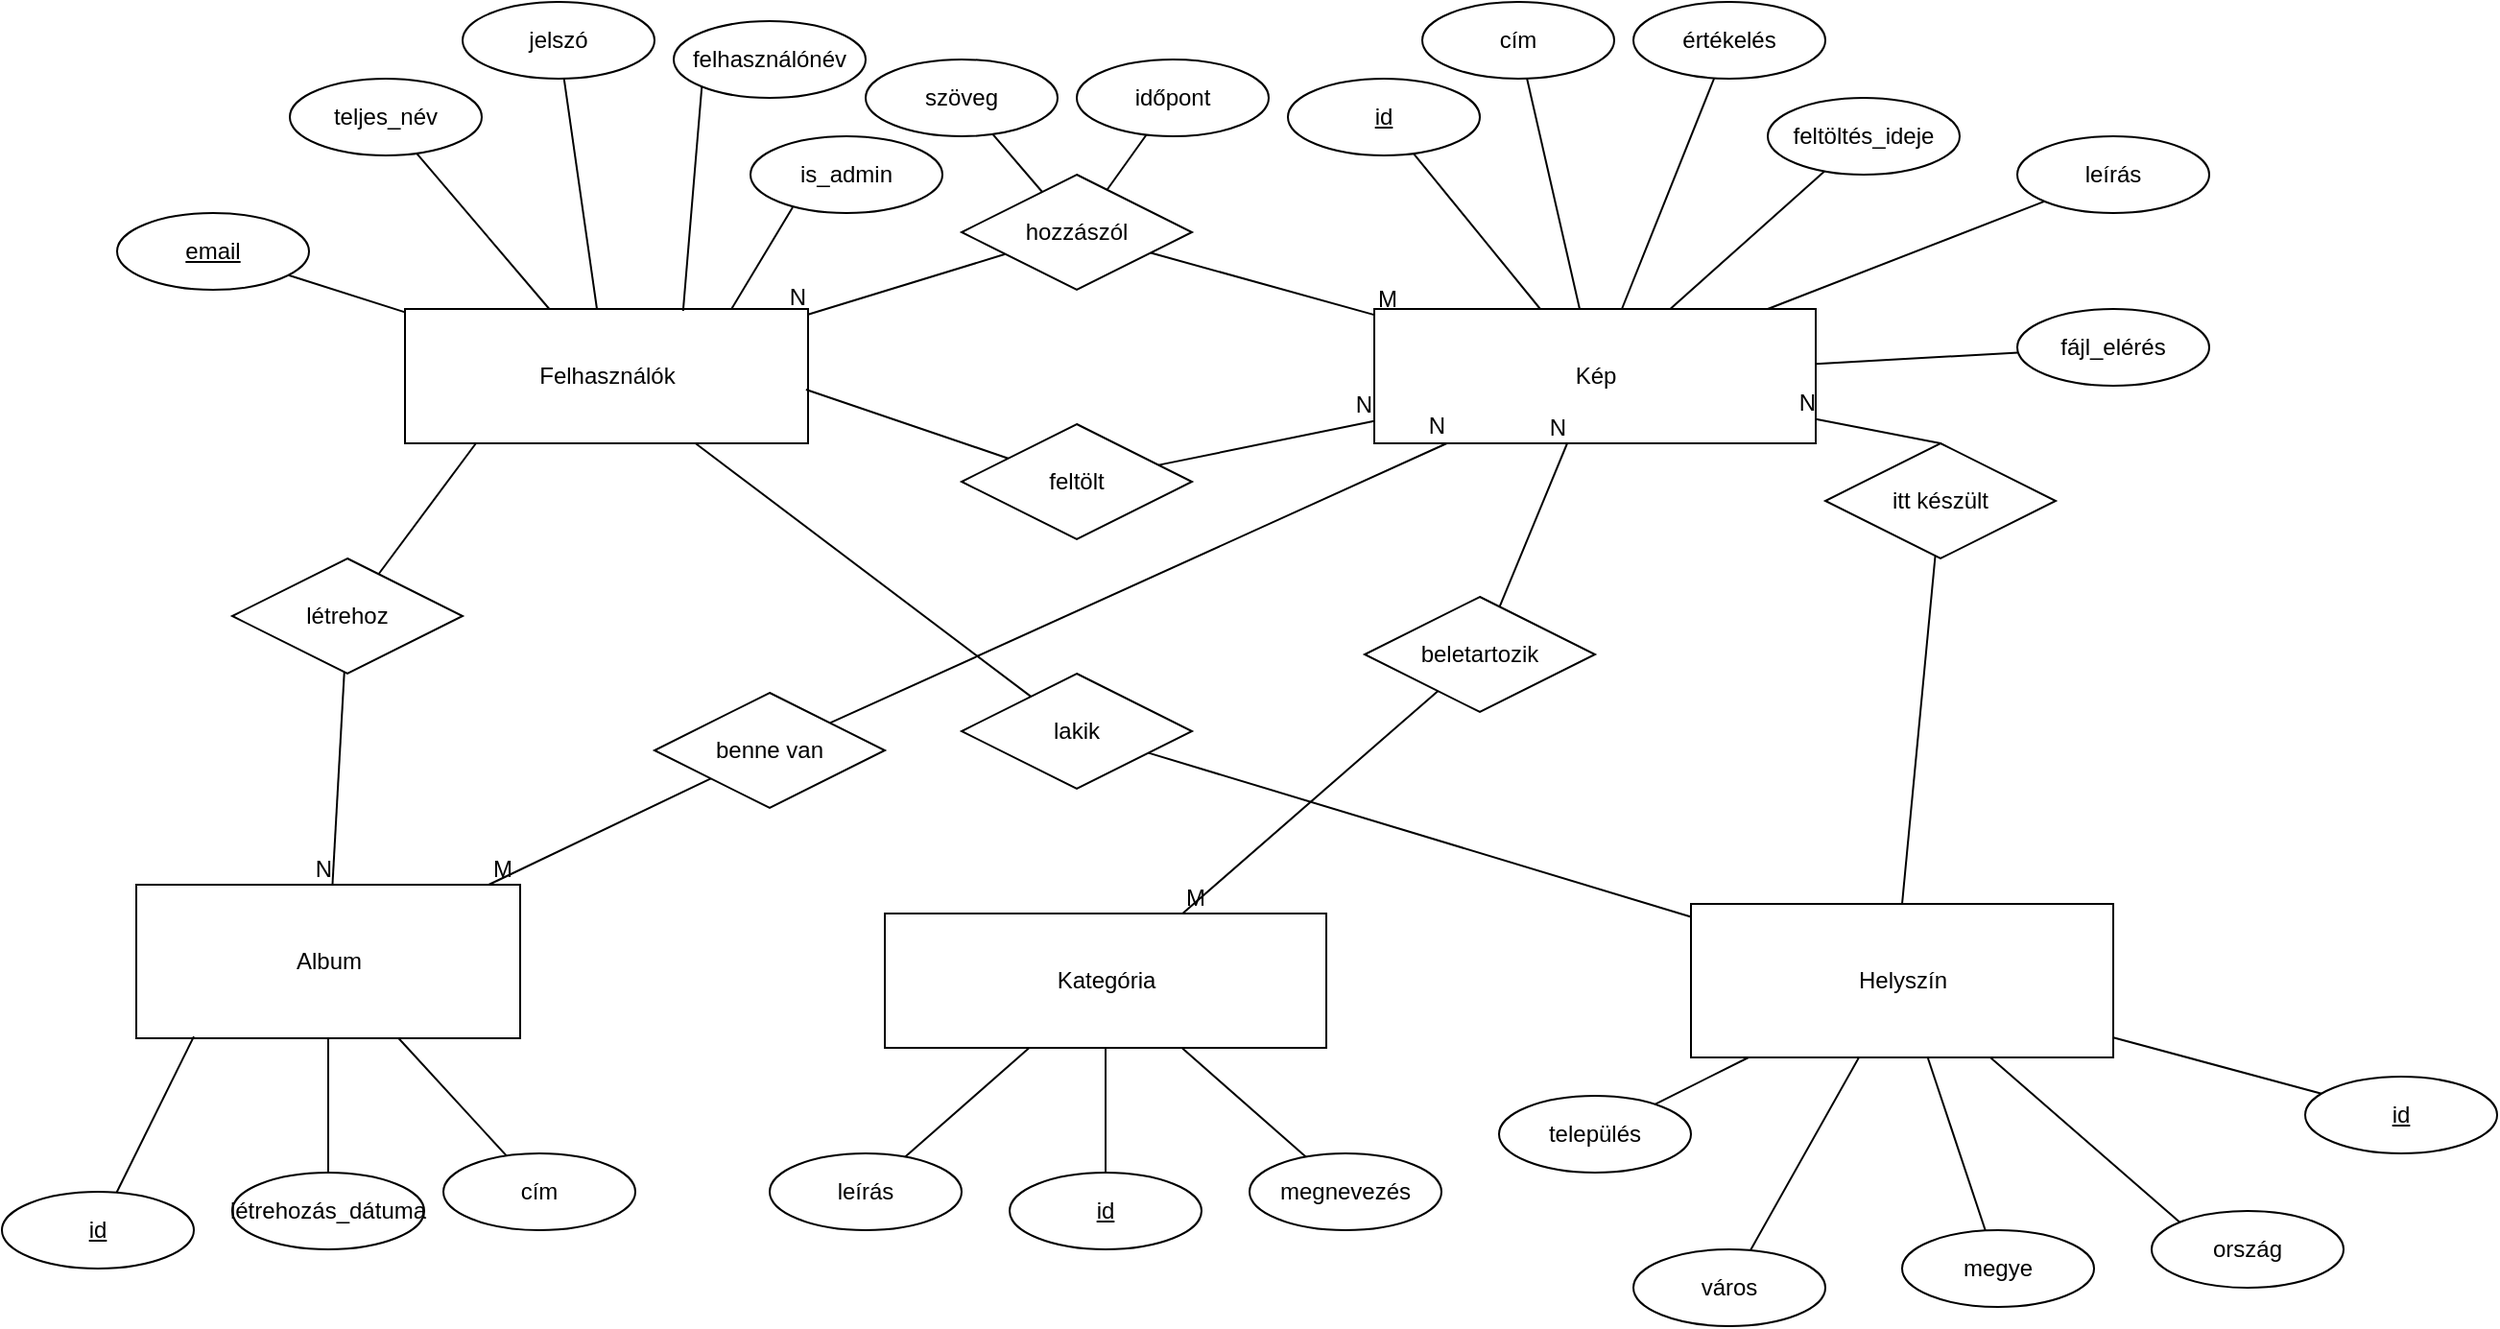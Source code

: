 <mxfile version="20.8.20" type="device"><diagram name="Page-1" id="thrVmSAN4jbyRpzQv5DQ"><mxGraphModel dx="1900" dy="1666" grid="1" gridSize="10" guides="1" tooltips="1" connect="1" arrows="1" fold="1" page="1" pageScale="1" pageWidth="850" pageHeight="1100" math="0" shadow="0"><root><mxCell id="0"/><mxCell id="1" parent="0"/><mxCell id="_pnGclNu3n1Q3kL2Ezug-1" value="Felhasználók" style="html=1;dashed=0;whitespace=wrap;" parent="1" vertex="1"><mxGeometry x="40" y="90" width="210" height="70" as="geometry"/></mxCell><mxCell id="_pnGclNu3n1Q3kL2Ezug-2" value="Album" style="html=1;dashed=0;whitespace=wrap;" parent="1" vertex="1"><mxGeometry x="-100" y="390" width="200" height="80" as="geometry"/></mxCell><mxCell id="_pnGclNu3n1Q3kL2Ezug-3" value="Kép" style="html=1;dashed=0;whitespace=wrap;" parent="1" vertex="1"><mxGeometry x="545" y="90" width="230" height="70" as="geometry"/></mxCell><mxCell id="_pnGclNu3n1Q3kL2Ezug-4" value="Helyszín" style="html=1;dashed=0;whitespace=wrap;" parent="1" vertex="1"><mxGeometry x="710" y="400" width="220" height="80" as="geometry"/></mxCell><mxCell id="_pnGclNu3n1Q3kL2Ezug-5" value="teljes_név" style="ellipse;whiteSpace=wrap;html=1;align=center;" parent="1" vertex="1"><mxGeometry x="-20" y="-30" width="100" height="40" as="geometry"/></mxCell><mxCell id="_pnGclNu3n1Q3kL2Ezug-6" value="jelszó" style="ellipse;whiteSpace=wrap;html=1;align=center;" parent="1" vertex="1"><mxGeometry x="70" y="-70" width="100" height="40" as="geometry"/></mxCell><mxCell id="_pnGclNu3n1Q3kL2Ezug-7" value="felhasználónév" style="ellipse;whiteSpace=wrap;html=1;align=center;" parent="1" vertex="1"><mxGeometry x="180" y="-60" width="100" height="40" as="geometry"/></mxCell><mxCell id="_pnGclNu3n1Q3kL2Ezug-8" value="email" style="ellipse;whiteSpace=wrap;html=1;align=center;fontStyle=4;" parent="1" vertex="1"><mxGeometry x="-110" y="40" width="100" height="40" as="geometry"/></mxCell><mxCell id="_pnGclNu3n1Q3kL2Ezug-10" value="" style="endArrow=none;html=1;rounded=0;" parent="1" source="_pnGclNu3n1Q3kL2Ezug-8" target="_pnGclNu3n1Q3kL2Ezug-1" edge="1"><mxGeometry relative="1" as="geometry"><mxPoint x="-100" y="130" as="sourcePoint"/><mxPoint x="60" y="130" as="targetPoint"/></mxGeometry></mxCell><mxCell id="_pnGclNu3n1Q3kL2Ezug-11" value="" style="endArrow=none;html=1;rounded=0;" parent="1" source="_pnGclNu3n1Q3kL2Ezug-5" target="_pnGclNu3n1Q3kL2Ezug-1" edge="1"><mxGeometry relative="1" as="geometry"><mxPoint x="-10" y="82" as="sourcePoint"/><mxPoint x="50" y="102" as="targetPoint"/></mxGeometry></mxCell><mxCell id="_pnGclNu3n1Q3kL2Ezug-12" value="" style="endArrow=none;html=1;rounded=0;" parent="1" source="_pnGclNu3n1Q3kL2Ezug-6" target="_pnGclNu3n1Q3kL2Ezug-1" edge="1"><mxGeometry relative="1" as="geometry"><mxPoint x="56" y="19" as="sourcePoint"/><mxPoint x="125" y="100" as="targetPoint"/></mxGeometry></mxCell><mxCell id="_pnGclNu3n1Q3kL2Ezug-13" value="" style="endArrow=none;html=1;rounded=0;exitX=0;exitY=1;exitDx=0;exitDy=0;entryX=0.69;entryY=0.014;entryDx=0;entryDy=0;entryPerimeter=0;" parent="1" source="_pnGclNu3n1Q3kL2Ezug-7" target="_pnGclNu3n1Q3kL2Ezug-1" edge="1"><mxGeometry relative="1" as="geometry"><mxPoint x="168" y="20" as="sourcePoint"/><mxPoint x="159" y="100" as="targetPoint"/></mxGeometry></mxCell><mxCell id="_pnGclNu3n1Q3kL2Ezug-14" value="cím" style="ellipse;whiteSpace=wrap;html=1;align=center;" parent="1" vertex="1"><mxGeometry x="570" y="-70" width="100" height="40" as="geometry"/></mxCell><mxCell id="_pnGclNu3n1Q3kL2Ezug-15" value="értékelés" style="ellipse;whiteSpace=wrap;html=1;align=center;" parent="1" vertex="1"><mxGeometry x="680" y="-70" width="100" height="40" as="geometry"/></mxCell><mxCell id="_pnGclNu3n1Q3kL2Ezug-16" value="feltöltés_ideje" style="ellipse;whiteSpace=wrap;html=1;align=center;" parent="1" vertex="1"><mxGeometry x="750" y="-20" width="100" height="40" as="geometry"/></mxCell><mxCell id="_pnGclNu3n1Q3kL2Ezug-17" value="leírás" style="ellipse;whiteSpace=wrap;html=1;align=center;" parent="1" vertex="1"><mxGeometry x="880" width="100" height="40" as="geometry"/></mxCell><mxCell id="_pnGclNu3n1Q3kL2Ezug-18" value="id" style="ellipse;whiteSpace=wrap;html=1;align=center;fontStyle=4;" parent="1" vertex="1"><mxGeometry x="500" y="-30" width="100" height="40" as="geometry"/></mxCell><mxCell id="_pnGclNu3n1Q3kL2Ezug-19" value="" style="endArrow=none;html=1;rounded=0;" parent="1" source="_pnGclNu3n1Q3kL2Ezug-3" target="_pnGclNu3n1Q3kL2Ezug-16" edge="1"><mxGeometry relative="1" as="geometry"><mxPoint x="340" y="230" as="sourcePoint"/><mxPoint x="500" y="230" as="targetPoint"/></mxGeometry></mxCell><mxCell id="_pnGclNu3n1Q3kL2Ezug-20" value="" style="endArrow=none;html=1;rounded=0;" parent="1" source="_pnGclNu3n1Q3kL2Ezug-3" target="_pnGclNu3n1Q3kL2Ezug-15" edge="1"><mxGeometry relative="1" as="geometry"><mxPoint x="340" y="230" as="sourcePoint"/><mxPoint x="500" y="230" as="targetPoint"/></mxGeometry></mxCell><mxCell id="_pnGclNu3n1Q3kL2Ezug-21" value="" style="endArrow=none;html=1;rounded=0;" parent="1" source="_pnGclNu3n1Q3kL2Ezug-3" target="_pnGclNu3n1Q3kL2Ezug-14" edge="1"><mxGeometry relative="1" as="geometry"><mxPoint x="340" y="230" as="sourcePoint"/><mxPoint x="500" y="230" as="targetPoint"/></mxGeometry></mxCell><mxCell id="_pnGclNu3n1Q3kL2Ezug-22" value="" style="endArrow=none;html=1;rounded=0;" parent="1" source="_pnGclNu3n1Q3kL2Ezug-3" target="_pnGclNu3n1Q3kL2Ezug-18" edge="1"><mxGeometry relative="1" as="geometry"><mxPoint x="340" y="230" as="sourcePoint"/><mxPoint x="500" y="230" as="targetPoint"/></mxGeometry></mxCell><mxCell id="_pnGclNu3n1Q3kL2Ezug-23" value="" style="endArrow=none;html=1;rounded=0;" parent="1" source="_pnGclNu3n1Q3kL2Ezug-3" target="_pnGclNu3n1Q3kL2Ezug-17" edge="1"><mxGeometry relative="1" as="geometry"><mxPoint x="699" y="100" as="sourcePoint"/><mxPoint x="747" y="29" as="targetPoint"/></mxGeometry></mxCell><mxCell id="_pnGclNu3n1Q3kL2Ezug-24" value="id" style="ellipse;whiteSpace=wrap;html=1;align=center;fontStyle=4;" parent="1" vertex="1"><mxGeometry x="1030" y="490" width="100" height="40" as="geometry"/></mxCell><mxCell id="_pnGclNu3n1Q3kL2Ezug-25" value="város" style="ellipse;whiteSpace=wrap;html=1;align=center;" parent="1" vertex="1"><mxGeometry x="680" y="580" width="100" height="40" as="geometry"/></mxCell><mxCell id="_pnGclNu3n1Q3kL2Ezug-26" value="település" style="ellipse;whiteSpace=wrap;html=1;align=center;" parent="1" vertex="1"><mxGeometry x="610" y="500" width="100" height="40" as="geometry"/></mxCell><mxCell id="_pnGclNu3n1Q3kL2Ezug-27" value="megye" style="ellipse;whiteSpace=wrap;html=1;align=center;" parent="1" vertex="1"><mxGeometry x="820" y="570" width="100" height="40" as="geometry"/></mxCell><mxCell id="_pnGclNu3n1Q3kL2Ezug-28" value="ország" style="ellipse;whiteSpace=wrap;html=1;align=center;" parent="1" vertex="1"><mxGeometry x="950" y="560" width="100" height="40" as="geometry"/></mxCell><mxCell id="_pnGclNu3n1Q3kL2Ezug-29" value="" style="endArrow=none;html=1;rounded=0;" parent="1" source="_pnGclNu3n1Q3kL2Ezug-4" target="_pnGclNu3n1Q3kL2Ezug-26" edge="1"><mxGeometry relative="1" as="geometry"><mxPoint x="500" y="490" as="sourcePoint"/><mxPoint x="660" y="490" as="targetPoint"/></mxGeometry></mxCell><mxCell id="_pnGclNu3n1Q3kL2Ezug-30" value="" style="endArrow=none;html=1;rounded=0;" parent="1" source="_pnGclNu3n1Q3kL2Ezug-4" target="_pnGclNu3n1Q3kL2Ezug-25" edge="1"><mxGeometry relative="1" as="geometry"><mxPoint x="750" y="490" as="sourcePoint"/><mxPoint x="701" y="514" as="targetPoint"/></mxGeometry></mxCell><mxCell id="_pnGclNu3n1Q3kL2Ezug-31" value="" style="endArrow=none;html=1;rounded=0;" parent="1" source="_pnGclNu3n1Q3kL2Ezug-4" target="_pnGclNu3n1Q3kL2Ezug-27" edge="1"><mxGeometry relative="1" as="geometry"><mxPoint x="760" y="500" as="sourcePoint"/><mxPoint x="711" y="524" as="targetPoint"/></mxGeometry></mxCell><mxCell id="_pnGclNu3n1Q3kL2Ezug-32" value="" style="endArrow=none;html=1;rounded=0;entryX=0;entryY=0;entryDx=0;entryDy=0;" parent="1" source="_pnGclNu3n1Q3kL2Ezug-4" target="_pnGclNu3n1Q3kL2Ezug-28" edge="1"><mxGeometry relative="1" as="geometry"><mxPoint x="770" y="510" as="sourcePoint"/><mxPoint x="721" y="534" as="targetPoint"/></mxGeometry></mxCell><mxCell id="_pnGclNu3n1Q3kL2Ezug-33" value="" style="endArrow=none;html=1;rounded=0;" parent="1" source="_pnGclNu3n1Q3kL2Ezug-4" target="_pnGclNu3n1Q3kL2Ezug-24" edge="1"><mxGeometry relative="1" as="geometry"><mxPoint x="780" y="520" as="sourcePoint"/><mxPoint x="731" y="544" as="targetPoint"/></mxGeometry></mxCell><mxCell id="_pnGclNu3n1Q3kL2Ezug-34" value="id" style="ellipse;whiteSpace=wrap;html=1;align=center;fontStyle=4;" parent="1" vertex="1"><mxGeometry x="-170" y="550" width="100" height="40" as="geometry"/></mxCell><mxCell id="_pnGclNu3n1Q3kL2Ezug-35" value="létrehozás_dátuma" style="ellipse;whiteSpace=wrap;html=1;align=center;" parent="1" vertex="1"><mxGeometry x="-50" y="540" width="100" height="40" as="geometry"/></mxCell><mxCell id="_pnGclNu3n1Q3kL2Ezug-36" value="cím" style="ellipse;whiteSpace=wrap;html=1;align=center;" parent="1" vertex="1"><mxGeometry x="60" y="530" width="100" height="40" as="geometry"/></mxCell><mxCell id="_pnGclNu3n1Q3kL2Ezug-37" value="" style="endArrow=none;html=1;rounded=0;" parent="1" source="_pnGclNu3n1Q3kL2Ezug-36" target="_pnGclNu3n1Q3kL2Ezug-2" edge="1"><mxGeometry relative="1" as="geometry"><mxPoint x="200" y="470" as="sourcePoint"/><mxPoint x="360" y="470" as="targetPoint"/></mxGeometry></mxCell><mxCell id="_pnGclNu3n1Q3kL2Ezug-38" value="" style="endArrow=none;html=1;rounded=0;entryX=0.15;entryY=0.988;entryDx=0;entryDy=0;entryPerimeter=0;" parent="1" source="_pnGclNu3n1Q3kL2Ezug-34" target="_pnGclNu3n1Q3kL2Ezug-2" edge="1"><mxGeometry relative="1" as="geometry"><mxPoint x="103" y="541" as="sourcePoint"/><mxPoint x="47" y="480" as="targetPoint"/></mxGeometry></mxCell><mxCell id="_pnGclNu3n1Q3kL2Ezug-39" value="" style="endArrow=none;html=1;rounded=0;" parent="1" source="_pnGclNu3n1Q3kL2Ezug-35" target="_pnGclNu3n1Q3kL2Ezug-2" edge="1"><mxGeometry relative="1" as="geometry"><mxPoint x="113" y="551" as="sourcePoint"/><mxPoint x="57" y="490" as="targetPoint"/></mxGeometry></mxCell><mxCell id="_pnGclNu3n1Q3kL2Ezug-40" value="Kategória" style="html=1;dashed=0;whitespace=wrap;" parent="1" vertex="1"><mxGeometry x="290" y="405" width="230" height="70" as="geometry"/></mxCell><mxCell id="_pnGclNu3n1Q3kL2Ezug-41" value="id" style="ellipse;whiteSpace=wrap;html=1;align=center;fontStyle=4;" parent="1" vertex="1"><mxGeometry x="355" y="540" width="100" height="40" as="geometry"/></mxCell><mxCell id="_pnGclNu3n1Q3kL2Ezug-43" value="megnevezés" style="ellipse;whiteSpace=wrap;html=1;align=center;" parent="1" vertex="1"><mxGeometry x="480" y="530" width="100" height="40" as="geometry"/></mxCell><mxCell id="_pnGclNu3n1Q3kL2Ezug-44" value="leírás" style="ellipse;whiteSpace=wrap;html=1;align=center;" parent="1" vertex="1"><mxGeometry x="230" y="530" width="100" height="40" as="geometry"/></mxCell><mxCell id="_pnGclNu3n1Q3kL2Ezug-45" value="" style="endArrow=none;html=1;rounded=0;" parent="1" source="_pnGclNu3n1Q3kL2Ezug-40" target="_pnGclNu3n1Q3kL2Ezug-43" edge="1"><mxGeometry relative="1" as="geometry"><mxPoint x="340" y="490" as="sourcePoint"/><mxPoint x="500" y="490" as="targetPoint"/></mxGeometry></mxCell><mxCell id="_pnGclNu3n1Q3kL2Ezug-46" value="" style="endArrow=none;html=1;rounded=0;" parent="1" source="_pnGclNu3n1Q3kL2Ezug-41" target="_pnGclNu3n1Q3kL2Ezug-40" edge="1"><mxGeometry relative="1" as="geometry"><mxPoint x="340" y="490" as="sourcePoint"/><mxPoint x="500" y="490" as="targetPoint"/></mxGeometry></mxCell><mxCell id="_pnGclNu3n1Q3kL2Ezug-47" value="" style="endArrow=none;html=1;rounded=0;" parent="1" source="_pnGclNu3n1Q3kL2Ezug-44" target="_pnGclNu3n1Q3kL2Ezug-40" edge="1"><mxGeometry relative="1" as="geometry"><mxPoint x="340" y="490" as="sourcePoint"/><mxPoint x="500" y="490" as="targetPoint"/></mxGeometry></mxCell><mxCell id="_pnGclNu3n1Q3kL2Ezug-95" value="" style="endArrow=none;html=1;rounded=0;startArrow=none;" parent="1" source="_pnGclNu3n1Q3kL2Ezug-94" target="_pnGclNu3n1Q3kL2Ezug-3" edge="1"><mxGeometry relative="1" as="geometry"><mxPoint x="340" y="350" as="sourcePoint"/><mxPoint x="500" y="350" as="targetPoint"/></mxGeometry></mxCell><mxCell id="_pnGclNu3n1Q3kL2Ezug-97" value="N" style="resizable=0;html=1;align=right;verticalAlign=bottom;" parent="_pnGclNu3n1Q3kL2Ezug-95" connectable="0" vertex="1"><mxGeometry x="1" relative="1" as="geometry"/></mxCell><mxCell id="_pnGclNu3n1Q3kL2Ezug-98" value="" style="endArrow=none;html=1;rounded=0;" parent="1" source="_pnGclNu3n1Q3kL2Ezug-40" target="_pnGclNu3n1Q3kL2Ezug-94" edge="1"><mxGeometry relative="1" as="geometry"><mxPoint x="434" y="405" as="sourcePoint"/><mxPoint x="636" y="160" as="targetPoint"/></mxGeometry></mxCell><mxCell id="_pnGclNu3n1Q3kL2Ezug-99" value="M" style="resizable=0;html=1;align=left;verticalAlign=bottom;" parent="_pnGclNu3n1Q3kL2Ezug-98" connectable="0" vertex="1"><mxGeometry x="-1" relative="1" as="geometry"/></mxCell><mxCell id="_pnGclNu3n1Q3kL2Ezug-94" value="beletartozik" style="shape=rhombus;perimeter=rhombusPerimeter;whiteSpace=wrap;html=1;align=center;" parent="1" vertex="1"><mxGeometry x="540" y="240" width="120" height="60" as="geometry"/></mxCell><mxCell id="_pnGclNu3n1Q3kL2Ezug-102" value="" style="endArrow=none;html=1;rounded=0;startArrow=none;" parent="1" source="_pnGclNu3n1Q3kL2Ezug-101" target="_pnGclNu3n1Q3kL2Ezug-4" edge="1"><mxGeometry relative="1" as="geometry"><mxPoint x="230" y="210" as="sourcePoint"/><mxPoint x="390" y="210" as="targetPoint"/></mxGeometry></mxCell><mxCell id="_pnGclNu3n1Q3kL2Ezug-103" value="" style="endArrow=none;html=1;rounded=0;" parent="1" source="_pnGclNu3n1Q3kL2Ezug-1" target="_pnGclNu3n1Q3kL2Ezug-101" edge="1"><mxGeometry relative="1" as="geometry"><mxPoint x="220" y="160" as="sourcePoint"/><mxPoint x="734" y="400" as="targetPoint"/></mxGeometry></mxCell><mxCell id="_pnGclNu3n1Q3kL2Ezug-101" value="lakik" style="shape=rhombus;perimeter=rhombusPerimeter;whiteSpace=wrap;html=1;align=center;" parent="1" vertex="1"><mxGeometry x="330" y="280" width="120" height="60" as="geometry"/></mxCell><mxCell id="_pnGclNu3n1Q3kL2Ezug-104" value="" style="endArrow=none;html=1;rounded=0;exitX=0.5;exitY=0;exitDx=0;exitDy=0;startArrow=none;" parent="1" source="_pnGclNu3n1Q3kL2Ezug-89" target="_pnGclNu3n1Q3kL2Ezug-3" edge="1"><mxGeometry relative="1" as="geometry"><mxPoint x="340" y="350" as="sourcePoint"/><mxPoint x="500" y="350" as="targetPoint"/></mxGeometry></mxCell><mxCell id="_pnGclNu3n1Q3kL2Ezug-105" value="N" style="resizable=0;html=1;align=right;verticalAlign=bottom;" parent="_pnGclNu3n1Q3kL2Ezug-104" connectable="0" vertex="1"><mxGeometry x="1" relative="1" as="geometry"/></mxCell><mxCell id="_pnGclNu3n1Q3kL2Ezug-108" value="" style="endArrow=none;html=1;rounded=0;exitX=0.5;exitY=0;exitDx=0;exitDy=0;" parent="1" source="_pnGclNu3n1Q3kL2Ezug-4" target="_pnGclNu3n1Q3kL2Ezug-89" edge="1"><mxGeometry relative="1" as="geometry"><mxPoint x="820" y="400" as="sourcePoint"/><mxPoint x="685" y="160" as="targetPoint"/></mxGeometry></mxCell><mxCell id="_pnGclNu3n1Q3kL2Ezug-89" value="itt készült" style="shape=rhombus;perimeter=rhombusPerimeter;whiteSpace=wrap;html=1;align=center;" parent="1" vertex="1"><mxGeometry x="780" y="160" width="120" height="60" as="geometry"/></mxCell><mxCell id="_pnGclNu3n1Q3kL2Ezug-110" value="" style="endArrow=none;html=1;rounded=0;startArrow=none;" parent="1" source="_pnGclNu3n1Q3kL2Ezug-56" target="_pnGclNu3n1Q3kL2Ezug-3" edge="1"><mxGeometry relative="1" as="geometry"><mxPoint x="340" y="350" as="sourcePoint"/><mxPoint x="500" y="350" as="targetPoint"/></mxGeometry></mxCell><mxCell id="_pnGclNu3n1Q3kL2Ezug-111" value="N" style="resizable=0;html=1;align=right;verticalAlign=bottom;" parent="_pnGclNu3n1Q3kL2Ezug-110" connectable="0" vertex="1"><mxGeometry x="1" relative="1" as="geometry"/></mxCell><mxCell id="_pnGclNu3n1Q3kL2Ezug-114" value="" style="endArrow=none;html=1;rounded=0;startArrow=none;" parent="1" source="_pnGclNu3n1Q3kL2Ezug-61" target="_pnGclNu3n1Q3kL2Ezug-2" edge="1"><mxGeometry relative="1" as="geometry"><mxPoint x="340" y="350" as="sourcePoint"/><mxPoint x="500" y="350" as="targetPoint"/></mxGeometry></mxCell><mxCell id="_pnGclNu3n1Q3kL2Ezug-115" value="N" style="resizable=0;html=1;align=right;verticalAlign=bottom;" parent="_pnGclNu3n1Q3kL2Ezug-114" connectable="0" vertex="1"><mxGeometry x="1" relative="1" as="geometry"/></mxCell><mxCell id="_pnGclNu3n1Q3kL2Ezug-118" value="" style="endArrow=none;html=1;rounded=0;exitX=0.176;exitY=1;exitDx=0;exitDy=0;exitPerimeter=0;" parent="1" source="_pnGclNu3n1Q3kL2Ezug-1" target="_pnGclNu3n1Q3kL2Ezug-61" edge="1"><mxGeometry relative="1" as="geometry"><mxPoint x="77" y="160" as="sourcePoint"/><mxPoint x="11" y="390" as="targetPoint"/></mxGeometry></mxCell><mxCell id="_pnGclNu3n1Q3kL2Ezug-61" value="létrehoz" style="shape=rhombus;perimeter=rhombusPerimeter;whiteSpace=wrap;html=1;align=center;" parent="1" vertex="1"><mxGeometry x="-50" y="220" width="120" height="60" as="geometry"/></mxCell><mxCell id="_pnGclNu3n1Q3kL2Ezug-122" value="" style="endArrow=none;html=1;rounded=0;exitX=0.995;exitY=0.6;exitDx=0;exitDy=0;exitPerimeter=0;" parent="1" source="_pnGclNu3n1Q3kL2Ezug-1" target="_pnGclNu3n1Q3kL2Ezug-56" edge="1"><mxGeometry relative="1" as="geometry"><mxPoint x="249" y="132" as="sourcePoint"/><mxPoint x="550" y="127" as="targetPoint"/></mxGeometry></mxCell><mxCell id="_pnGclNu3n1Q3kL2Ezug-56" value="feltölt" style="shape=rhombus;perimeter=rhombusPerimeter;whiteSpace=wrap;html=1;align=center;" parent="1" vertex="1"><mxGeometry x="330" y="150" width="120" height="60" as="geometry"/></mxCell><mxCell id="_pnGclNu3n1Q3kL2Ezug-125" value="" style="endArrow=none;html=1;rounded=0;startArrow=none;" parent="1" source="_pnGclNu3n1Q3kL2Ezug-124" target="_pnGclNu3n1Q3kL2Ezug-3" edge="1"><mxGeometry relative="1" as="geometry"><mxPoint x="340" y="350" as="sourcePoint"/><mxPoint x="500" y="350" as="targetPoint"/></mxGeometry></mxCell><mxCell id="_pnGclNu3n1Q3kL2Ezug-127" value="N" style="resizable=0;html=1;align=right;verticalAlign=bottom;" parent="_pnGclNu3n1Q3kL2Ezug-125" connectable="0" vertex="1"><mxGeometry x="1" relative="1" as="geometry"/></mxCell><mxCell id="_pnGclNu3n1Q3kL2Ezug-128" value="" style="endArrow=none;html=1;rounded=0;" parent="1" source="_pnGclNu3n1Q3kL2Ezug-2" target="_pnGclNu3n1Q3kL2Ezug-124" edge="1"><mxGeometry relative="1" as="geometry"><mxPoint x="87" y="390" as="sourcePoint"/><mxPoint x="589" y="160" as="targetPoint"/></mxGeometry></mxCell><mxCell id="_pnGclNu3n1Q3kL2Ezug-129" value="M" style="resizable=0;html=1;align=left;verticalAlign=bottom;" parent="_pnGclNu3n1Q3kL2Ezug-128" connectable="0" vertex="1"><mxGeometry x="-1" relative="1" as="geometry"/></mxCell><mxCell id="_pnGclNu3n1Q3kL2Ezug-124" value="benne van" style="shape=rhombus;perimeter=rhombusPerimeter;whiteSpace=wrap;html=1;align=center;" parent="1" vertex="1"><mxGeometry x="170" y="290" width="120" height="60" as="geometry"/></mxCell><mxCell id="okVWlF9YS-AU8CqhluP5-2" value="" style="endArrow=none;html=1;rounded=0;startArrow=none;" parent="1" source="okVWlF9YS-AU8CqhluP5-1" target="_pnGclNu3n1Q3kL2Ezug-1" edge="1"><mxGeometry relative="1" as="geometry"><mxPoint x="340" y="300" as="sourcePoint"/><mxPoint x="500" y="300" as="targetPoint"/></mxGeometry></mxCell><mxCell id="okVWlF9YS-AU8CqhluP5-4" value="N" style="resizable=0;html=1;align=right;verticalAlign=bottom;" parent="okVWlF9YS-AU8CqhluP5-2" connectable="0" vertex="1"><mxGeometry x="1" relative="1" as="geometry"/></mxCell><mxCell id="okVWlF9YS-AU8CqhluP5-5" value="" style="endArrow=none;html=1;rounded=0;" parent="1" source="_pnGclNu3n1Q3kL2Ezug-3" target="okVWlF9YS-AU8CqhluP5-1" edge="1"><mxGeometry relative="1" as="geometry"><mxPoint x="550" y="125" as="sourcePoint"/><mxPoint x="250" y="125" as="targetPoint"/></mxGeometry></mxCell><mxCell id="okVWlF9YS-AU8CqhluP5-6" value="M" style="resizable=0;html=1;align=left;verticalAlign=bottom;" parent="okVWlF9YS-AU8CqhluP5-5" connectable="0" vertex="1"><mxGeometry x="-1" relative="1" as="geometry"/></mxCell><mxCell id="okVWlF9YS-AU8CqhluP5-1" value="hozzászól" style="shape=rhombus;perimeter=rhombusPerimeter;whiteSpace=wrap;html=1;align=center;" parent="1" vertex="1"><mxGeometry x="330" y="20" width="120" height="60" as="geometry"/></mxCell><mxCell id="okVWlF9YS-AU8CqhluP5-8" value="szöveg" style="ellipse;whiteSpace=wrap;html=1;align=center;" parent="1" vertex="1"><mxGeometry x="280" y="-40" width="100" height="40" as="geometry"/></mxCell><mxCell id="okVWlF9YS-AU8CqhluP5-9" value="időpont" style="ellipse;whiteSpace=wrap;html=1;align=center;" parent="1" vertex="1"><mxGeometry x="390" y="-40" width="100" height="40" as="geometry"/></mxCell><mxCell id="okVWlF9YS-AU8CqhluP5-10" value="" style="endArrow=none;html=1;rounded=0;" parent="1" source="okVWlF9YS-AU8CqhluP5-1" target="okVWlF9YS-AU8CqhluP5-9" edge="1"><mxGeometry relative="1" as="geometry"><mxPoint x="340" y="300" as="sourcePoint"/><mxPoint x="500" y="300" as="targetPoint"/></mxGeometry></mxCell><mxCell id="okVWlF9YS-AU8CqhluP5-11" value="" style="endArrow=none;html=1;rounded=0;" parent="1" source="okVWlF9YS-AU8CqhluP5-1" target="okVWlF9YS-AU8CqhluP5-8" edge="1"><mxGeometry relative="1" as="geometry"><mxPoint x="340" y="300" as="sourcePoint"/><mxPoint x="500" y="300" as="targetPoint"/></mxGeometry></mxCell><mxCell id="okVWlF9YS-AU8CqhluP5-12" value="fájl_elérés" style="ellipse;whiteSpace=wrap;html=1;align=center;" parent="1" vertex="1"><mxGeometry x="880" y="90" width="100" height="40" as="geometry"/></mxCell><mxCell id="okVWlF9YS-AU8CqhluP5-13" value="" style="endArrow=none;html=1;rounded=0;" parent="1" source="_pnGclNu3n1Q3kL2Ezug-3" target="okVWlF9YS-AU8CqhluP5-12" edge="1"><mxGeometry relative="1" as="geometry"><mxPoint x="340" y="300" as="sourcePoint"/><mxPoint x="500" y="300" as="targetPoint"/></mxGeometry></mxCell><mxCell id="MGF1dZp0HhdHAkMh_m6b-1" value="is_admin" style="ellipse;whiteSpace=wrap;html=1;align=center;" vertex="1" parent="1"><mxGeometry x="220" width="100" height="40" as="geometry"/></mxCell><mxCell id="MGF1dZp0HhdHAkMh_m6b-2" value="" style="endArrow=none;html=1;rounded=0;exitX=0.22;exitY=0.925;exitDx=0;exitDy=0;exitPerimeter=0;entryX=0.81;entryY=0;entryDx=0;entryDy=0;entryPerimeter=0;" edge="1" parent="1" source="MGF1dZp0HhdHAkMh_m6b-1" target="_pnGclNu3n1Q3kL2Ezug-1"><mxGeometry relative="1" as="geometry"><mxPoint x="205" y="-16" as="sourcePoint"/><mxPoint x="220" y="70" as="targetPoint"/></mxGeometry></mxCell></root></mxGraphModel></diagram></mxfile>